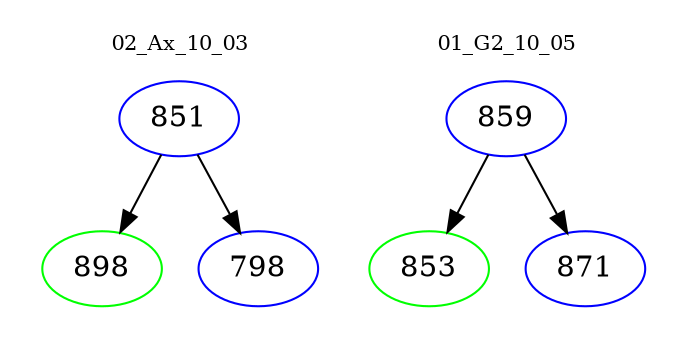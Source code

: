 digraph{
subgraph cluster_0 {
color = white
label = "02_Ax_10_03";
fontsize=10;
T0_851 [label="851", color="blue"]
T0_851 -> T0_898 [color="black"]
T0_898 [label="898", color="green"]
T0_851 -> T0_798 [color="black"]
T0_798 [label="798", color="blue"]
}
subgraph cluster_1 {
color = white
label = "01_G2_10_05";
fontsize=10;
T1_859 [label="859", color="blue"]
T1_859 -> T1_853 [color="black"]
T1_853 [label="853", color="green"]
T1_859 -> T1_871 [color="black"]
T1_871 [label="871", color="blue"]
}
}
